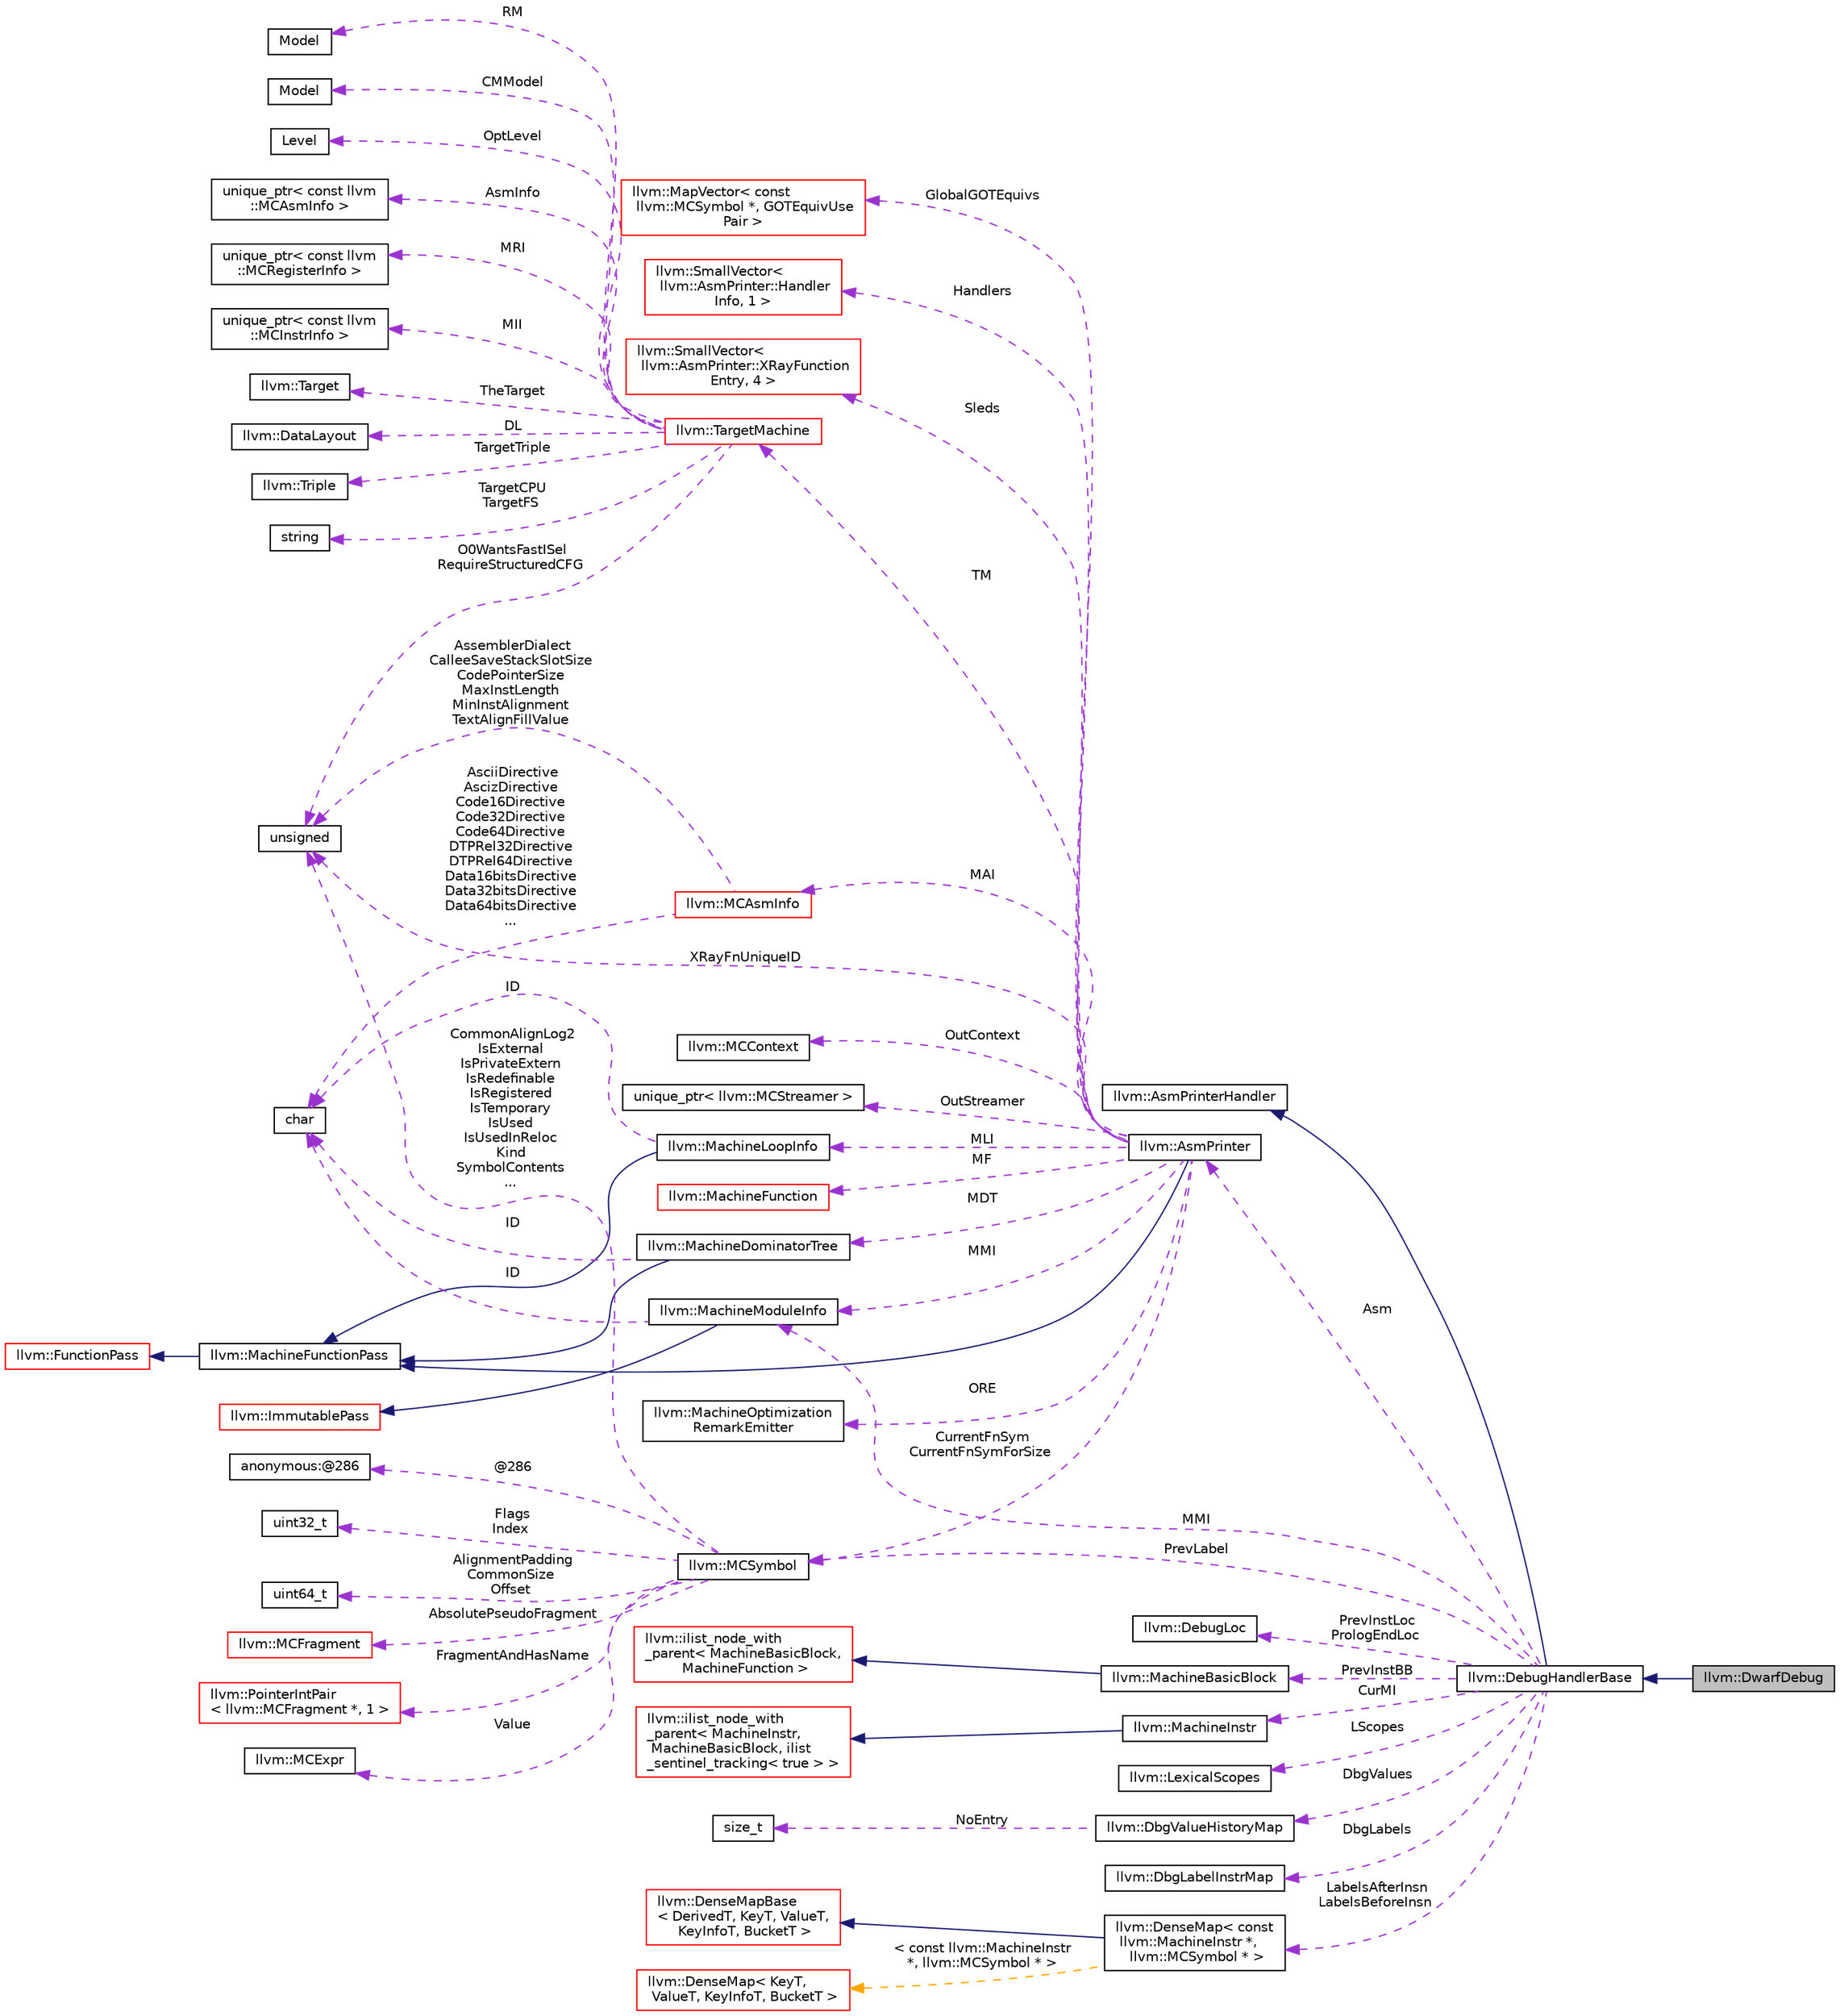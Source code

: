 digraph "llvm::DwarfDebug"
{
 // LATEX_PDF_SIZE
  bgcolor="transparent";
  edge [fontname="Helvetica",fontsize="10",labelfontname="Helvetica",labelfontsize="10"];
  node [fontname="Helvetica",fontsize="10",shape="box"];
  rankdir="LR";
  Node1 [label="llvm::DwarfDebug",height=0.2,width=0.4,color="black", fillcolor="grey75", style="filled", fontcolor="black",tooltip="Collects and handles dwarf debug information."];
  Node2 -> Node1 [dir="back",color="midnightblue",fontsize="10",style="solid",fontname="Helvetica"];
  Node2 [label="llvm::DebugHandlerBase",height=0.2,width=0.4,color="black",URL="$classllvm_1_1DebugHandlerBase.html",tooltip="Base class for debug information backends."];
  Node3 -> Node2 [dir="back",color="midnightblue",fontsize="10",style="solid",fontname="Helvetica"];
  Node3 [label="llvm::AsmPrinterHandler",height=0.2,width=0.4,color="black",URL="$classllvm_1_1AsmPrinterHandler.html",tooltip="Collects and handles AsmPrinter objects required to build debug or EH information."];
  Node4 -> Node2 [dir="back",color="darkorchid3",fontsize="10",style="dashed",label=" Asm" ,fontname="Helvetica"];
  Node4 [label="llvm::AsmPrinter",height=0.2,width=0.4,color="black",URL="$classllvm_1_1AsmPrinter.html",tooltip="This class is intended to be used as a driving class for all asm writers."];
  Node5 -> Node4 [dir="back",color="midnightblue",fontsize="10",style="solid",fontname="Helvetica"];
  Node5 [label="llvm::MachineFunctionPass",height=0.2,width=0.4,color="black",URL="$classllvm_1_1MachineFunctionPass.html",tooltip="MachineFunctionPass - This class adapts the FunctionPass interface to allow convenient creation of pa..."];
  Node6 -> Node5 [dir="back",color="midnightblue",fontsize="10",style="solid",fontname="Helvetica"];
  Node6 [label="llvm::FunctionPass",height=0.2,width=0.4,color="red",URL="$classllvm_1_1FunctionPass.html",tooltip="FunctionPass class - This class is used to implement most global optimizations."];
  Node8 -> Node4 [dir="back",color="darkorchid3",fontsize="10",style="dashed",label=" TM" ,fontname="Helvetica"];
  Node8 [label="llvm::TargetMachine",height=0.2,width=0.4,color="red",URL="$classllvm_1_1TargetMachine.html",tooltip="Primary interface to the complete machine description for the target machine."];
  Node9 -> Node8 [dir="back",color="darkorchid3",fontsize="10",style="dashed",label=" TheTarget" ,fontname="Helvetica"];
  Node9 [label="llvm::Target",height=0.2,width=0.4,color="black",URL="$classllvm_1_1Target.html",tooltip="Target - Wrapper for Target specific information."];
  Node10 -> Node8 [dir="back",color="darkorchid3",fontsize="10",style="dashed",label=" DL" ,fontname="Helvetica"];
  Node10 [label="llvm::DataLayout",height=0.2,width=0.4,color="black",URL="$classllvm_1_1DataLayout.html",tooltip="A parsed version of the target data layout string in and methods for querying it."];
  Node11 -> Node8 [dir="back",color="darkorchid3",fontsize="10",style="dashed",label=" TargetTriple" ,fontname="Helvetica"];
  Node11 [label="llvm::Triple",height=0.2,width=0.4,color="black",URL="$classllvm_1_1Triple.html",tooltip="Triple - Helper class for working with autoconf configuration names."];
  Node12 -> Node8 [dir="back",color="darkorchid3",fontsize="10",style="dashed",label=" TargetCPU\nTargetFS" ,fontname="Helvetica"];
  Node12 [label="string",height=0.2,width=0.4,color="black",tooltip=" "];
  Node13 -> Node8 [dir="back",color="darkorchid3",fontsize="10",style="dashed",label=" RM" ,fontname="Helvetica"];
  Node13 [label="Model",height=0.2,width=0.4,color="black",tooltip=" "];
  Node14 -> Node8 [dir="back",color="darkorchid3",fontsize="10",style="dashed",label=" CMModel" ,fontname="Helvetica"];
  Node14 [label="Model",height=0.2,width=0.4,color="black",tooltip=" "];
  Node15 -> Node8 [dir="back",color="darkorchid3",fontsize="10",style="dashed",label=" OptLevel" ,fontname="Helvetica"];
  Node15 [label="Level",height=0.2,width=0.4,color="black",tooltip=" "];
  Node16 -> Node8 [dir="back",color="darkorchid3",fontsize="10",style="dashed",label=" AsmInfo" ,fontname="Helvetica"];
  Node16 [label="unique_ptr\< const llvm\l::MCAsmInfo \>",height=0.2,width=0.4,color="black",tooltip=" "];
  Node17 -> Node8 [dir="back",color="darkorchid3",fontsize="10",style="dashed",label=" MRI" ,fontname="Helvetica"];
  Node17 [label="unique_ptr\< const llvm\l::MCRegisterInfo \>",height=0.2,width=0.4,color="black",tooltip=" "];
  Node18 -> Node8 [dir="back",color="darkorchid3",fontsize="10",style="dashed",label=" MII" ,fontname="Helvetica"];
  Node18 [label="unique_ptr\< const llvm\l::MCInstrInfo \>",height=0.2,width=0.4,color="black",tooltip=" "];
  Node20 -> Node8 [dir="back",color="darkorchid3",fontsize="10",style="dashed",label=" O0WantsFastISel\nRequireStructuredCFG" ,fontname="Helvetica"];
  Node20 [label="unsigned",height=0.2,width=0.4,color="black",URL="$classunsigned.html",tooltip=" "];
  Node35 -> Node4 [dir="back",color="darkorchid3",fontsize="10",style="dashed",label=" MAI" ,fontname="Helvetica"];
  Node35 [label="llvm::MCAsmInfo",height=0.2,width=0.4,color="red",URL="$classllvm_1_1MCAsmInfo.html",tooltip="This class is intended to be used as a base class for asm properties and features specific to the tar..."];
  Node20 -> Node35 [dir="back",color="darkorchid3",fontsize="10",style="dashed",label=" AssemblerDialect\nCalleeSaveStackSlotSize\nCodePointerSize\nMaxInstLength\nMinInstAlignment\nTextAlignFillValue" ,fontname="Helvetica"];
  Node36 -> Node35 [dir="back",color="darkorchid3",fontsize="10",style="dashed",label=" AsciiDirective\nAscizDirective\nCode16Directive\nCode32Directive\nCode64Directive\nDTPRel32Directive\nDTPRel64Directive\nData16bitsDirective\nData32bitsDirective\nData64bitsDirective\n..." ,fontname="Helvetica"];
  Node36 [label="char",height=0.2,width=0.4,color="black",URL="$classchar.html",tooltip=" "];
  Node43 -> Node4 [dir="back",color="darkorchid3",fontsize="10",style="dashed",label=" OutContext" ,fontname="Helvetica"];
  Node43 [label="llvm::MCContext",height=0.2,width=0.4,color="black",URL="$classllvm_1_1MCContext.html",tooltip="Context object for machine code objects."];
  Node44 -> Node4 [dir="back",color="darkorchid3",fontsize="10",style="dashed",label=" OutStreamer" ,fontname="Helvetica"];
  Node44 [label="unique_ptr\< llvm::MCStreamer \>",height=0.2,width=0.4,color="black",tooltip=" "];
  Node45 -> Node4 [dir="back",color="darkorchid3",fontsize="10",style="dashed",label=" MF" ,fontname="Helvetica"];
  Node45 [label="llvm::MachineFunction",height=0.2,width=0.4,color="red",URL="$classllvm_1_1MachineFunction.html",tooltip=" "];
  Node60 -> Node4 [dir="back",color="darkorchid3",fontsize="10",style="dashed",label=" MMI" ,fontname="Helvetica"];
  Node60 [label="llvm::MachineModuleInfo",height=0.2,width=0.4,color="black",URL="$classllvm_1_1MachineModuleInfo.html",tooltip="This class contains meta information specific to a module."];
  Node61 -> Node60 [dir="back",color="midnightblue",fontsize="10",style="solid",fontname="Helvetica"];
  Node61 [label="llvm::ImmutablePass",height=0.2,width=0.4,color="red",URL="$classllvm_1_1ImmutablePass.html",tooltip="ImmutablePass class - This class is used to provide information that does not need to be run."];
  Node36 -> Node60 [dir="back",color="darkorchid3",fontsize="10",style="dashed",label=" ID" ,fontname="Helvetica"];
  Node63 -> Node4 [dir="back",color="darkorchid3",fontsize="10",style="dashed",label=" MDT" ,fontname="Helvetica"];
  Node63 [label="llvm::MachineDominatorTree",height=0.2,width=0.4,color="black",URL="$classllvm_1_1MachineDominatorTree.html",tooltip="DominatorTree Class - Concrete subclass of DominatorTreeBase that is used to compute a normal dominat..."];
  Node5 -> Node63 [dir="back",color="midnightblue",fontsize="10",style="solid",fontname="Helvetica"];
  Node36 -> Node63 [dir="back",color="darkorchid3",fontsize="10",style="dashed",label=" ID" ,fontname="Helvetica"];
  Node64 -> Node4 [dir="back",color="darkorchid3",fontsize="10",style="dashed",label=" MLI" ,fontname="Helvetica"];
  Node64 [label="llvm::MachineLoopInfo",height=0.2,width=0.4,color="black",URL="$classllvm_1_1MachineLoopInfo.html",tooltip=" "];
  Node5 -> Node64 [dir="back",color="midnightblue",fontsize="10",style="solid",fontname="Helvetica"];
  Node36 -> Node64 [dir="back",color="darkorchid3",fontsize="10",style="dashed",label=" ID" ,fontname="Helvetica"];
  Node65 -> Node4 [dir="back",color="darkorchid3",fontsize="10",style="dashed",label=" ORE" ,fontname="Helvetica"];
  Node65 [label="llvm::MachineOptimization\lRemarkEmitter",height=0.2,width=0.4,color="black",URL="$classllvm_1_1MachineOptimizationRemarkEmitter.html",tooltip="The optimization diagnostic interface."];
  Node66 -> Node4 [dir="back",color="darkorchid3",fontsize="10",style="dashed",label=" CurrentFnSym\nCurrentFnSymForSize" ,fontname="Helvetica"];
  Node66 [label="llvm::MCSymbol",height=0.2,width=0.4,color="black",URL="$classllvm_1_1MCSymbol.html",tooltip="MCSymbol - Instances of this class represent a symbol name in the MC file, and MCSymbols are created ..."];
  Node67 -> Node66 [dir="back",color="darkorchid3",fontsize="10",style="dashed",label=" AbsolutePseudoFragment" ,fontname="Helvetica"];
  Node67 [label="llvm::MCFragment",height=0.2,width=0.4,color="red",URL="$classllvm_1_1MCFragment.html",tooltip=" "];
  Node77 -> Node66 [dir="back",color="darkorchid3",fontsize="10",style="dashed",label=" FragmentAndHasName" ,fontname="Helvetica"];
  Node77 [label="llvm::PointerIntPair\l\< llvm::MCFragment *, 1 \>",height=0.2,width=0.4,color="red",URL="$classllvm_1_1PointerIntPair.html",tooltip=" "];
  Node20 -> Node66 [dir="back",color="darkorchid3",fontsize="10",style="dashed",label=" CommonAlignLog2\nIsExternal\nIsPrivateExtern\nIsRedefinable\nIsRegistered\nIsTemporary\nIsUsed\nIsUsedInReloc\nKind\nSymbolContents\n..." ,fontname="Helvetica"];
  Node79 -> Node66 [dir="back",color="darkorchid3",fontsize="10",style="dashed",label=" Flags\nIndex" ,fontname="Helvetica"];
  Node79 [label="uint32_t",height=0.2,width=0.4,color="black",URL="$classuint32__t.html",tooltip=" "];
  Node80 -> Node66 [dir="back",color="darkorchid3",fontsize="10",style="dashed",label=" AlignmentPadding\nCommonSize\nOffset" ,fontname="Helvetica"];
  Node80 [label="uint64_t",height=0.2,width=0.4,color="black",tooltip=" "];
  Node81 -> Node66 [dir="back",color="darkorchid3",fontsize="10",style="dashed",label=" Value" ,fontname="Helvetica"];
  Node81 [label="llvm::MCExpr",height=0.2,width=0.4,color="black",URL="$classllvm_1_1MCExpr.html",tooltip="Base class for the full range of assembler expressions which are needed for parsing."];
  Node82 -> Node66 [dir="back",color="darkorchid3",fontsize="10",style="dashed",label=" @286" ,fontname="Helvetica"];
  Node82 [label="anonymous:@286",height=0.2,width=0.4,color="black",tooltip=" "];
  Node83 -> Node4 [dir="back",color="darkorchid3",fontsize="10",style="dashed",label=" GlobalGOTEquivs" ,fontname="Helvetica"];
  Node83 [label="llvm::MapVector\< const\l llvm::MCSymbol *, GOTEquivUse\lPair \>",height=0.2,width=0.4,color="red",URL="$classllvm_1_1MapVector.html",tooltip=" "];
  Node85 -> Node4 [dir="back",color="darkorchid3",fontsize="10",style="dashed",label=" Handlers" ,fontname="Helvetica"];
  Node85 [label="llvm::SmallVector\<\l llvm::AsmPrinter::Handler\lInfo, 1 \>",height=0.2,width=0.4,color="red",URL="$classllvm_1_1SmallVector.html",tooltip=" "];
  Node88 -> Node4 [dir="back",color="darkorchid3",fontsize="10",style="dashed",label=" Sleds" ,fontname="Helvetica"];
  Node88 [label="llvm::SmallVector\<\l llvm::AsmPrinter::XRayFunction\lEntry, 4 \>",height=0.2,width=0.4,color="red",URL="$classllvm_1_1SmallVector.html",tooltip=" "];
  Node20 -> Node4 [dir="back",color="darkorchid3",fontsize="10",style="dashed",label=" XRayFnUniqueID" ,fontname="Helvetica"];
  Node60 -> Node2 [dir="back",color="darkorchid3",fontsize="10",style="dashed",label=" MMI" ,fontname="Helvetica"];
  Node91 -> Node2 [dir="back",color="darkorchid3",fontsize="10",style="dashed",label=" PrevInstLoc\nPrologEndLoc" ,fontname="Helvetica"];
  Node91 [label="llvm::DebugLoc",height=0.2,width=0.4,color="black",URL="$classllvm_1_1DebugLoc.html",tooltip="A debug info location."];
  Node66 -> Node2 [dir="back",color="darkorchid3",fontsize="10",style="dashed",label=" PrevLabel" ,fontname="Helvetica"];
  Node92 -> Node2 [dir="back",color="darkorchid3",fontsize="10",style="dashed",label=" PrevInstBB" ,fontname="Helvetica"];
  Node92 [label="llvm::MachineBasicBlock",height=0.2,width=0.4,color="black",URL="$classllvm_1_1MachineBasicBlock.html",tooltip=" "];
  Node93 -> Node92 [dir="back",color="midnightblue",fontsize="10",style="solid",fontname="Helvetica"];
  Node93 [label="llvm::ilist_node_with\l_parent\< MachineBasicBlock,\l MachineFunction \>",height=0.2,width=0.4,color="red",URL="$classllvm_1_1ilist__node__with__parent.html",tooltip=" "];
  Node95 -> Node2 [dir="back",color="darkorchid3",fontsize="10",style="dashed",label=" CurMI" ,fontname="Helvetica"];
  Node95 [label="llvm::MachineInstr",height=0.2,width=0.4,color="black",URL="$classllvm_1_1MachineInstr.html",tooltip="Representation of each machine instruction."];
  Node96 -> Node95 [dir="back",color="midnightblue",fontsize="10",style="solid",fontname="Helvetica"];
  Node96 [label="llvm::ilist_node_with\l_parent\< MachineInstr,\l MachineBasicBlock, ilist\l_sentinel_tracking\< true \> \>",height=0.2,width=0.4,color="red",URL="$classllvm_1_1ilist__node__with__parent.html",tooltip=" "];
  Node98 -> Node2 [dir="back",color="darkorchid3",fontsize="10",style="dashed",label=" LScopes" ,fontname="Helvetica"];
  Node98 [label="llvm::LexicalScopes",height=0.2,width=0.4,color="black",URL="$classllvm_1_1LexicalScopes.html",tooltip="LexicalScopes - This class provides interface to collect and use lexical scoping information from mac..."];
  Node99 -> Node2 [dir="back",color="darkorchid3",fontsize="10",style="dashed",label=" DbgValues" ,fontname="Helvetica"];
  Node99 [label="llvm::DbgValueHistoryMap",height=0.2,width=0.4,color="black",URL="$classllvm_1_1DbgValueHistoryMap.html",tooltip="For each user variable, keep a list of instruction ranges where this variable is accessible."];
  Node38 -> Node99 [dir="back",color="darkorchid3",fontsize="10",style="dashed",label=" NoEntry" ,fontname="Helvetica"];
  Node38 [label="size_t",height=0.2,width=0.4,color="black",URL="$classsize__t.html",tooltip=" "];
  Node100 -> Node2 [dir="back",color="darkorchid3",fontsize="10",style="dashed",label=" DbgLabels" ,fontname="Helvetica"];
  Node100 [label="llvm::DbgLabelInstrMap",height=0.2,width=0.4,color="black",URL="$classllvm_1_1DbgLabelInstrMap.html",tooltip="For each inlined instance of a source-level label, keep the corresponding DBG_LABEL instruction."];
  Node101 -> Node2 [dir="back",color="darkorchid3",fontsize="10",style="dashed",label=" LabelsAfterInsn\nLabelsBeforeInsn" ,fontname="Helvetica"];
  Node101 [label="llvm::DenseMap\< const\l llvm::MachineInstr *,\l llvm::MCSymbol * \>",height=0.2,width=0.4,color="black",URL="$classllvm_1_1DenseMap.html",tooltip=" "];
  Node102 -> Node101 [dir="back",color="midnightblue",fontsize="10",style="solid",fontname="Helvetica"];
  Node102 [label="llvm::DenseMapBase\l\< DerivedT, KeyT, ValueT,\l KeyInfoT, BucketT \>",height=0.2,width=0.4,color="red",URL="$classllvm_1_1DenseMapBase.html",tooltip=" "];
  Node104 -> Node101 [dir="back",color="orange",fontsize="10",style="dashed",label=" \< const llvm::MachineInstr\l *, llvm::MCSymbol * \>" ,fontname="Helvetica"];
  Node104 [label="llvm::DenseMap\< KeyT,\l ValueT, KeyInfoT, BucketT \>",height=0.2,width=0.4,color="red",URL="$classllvm_1_1DenseMap.html",tooltip=" "];
}
